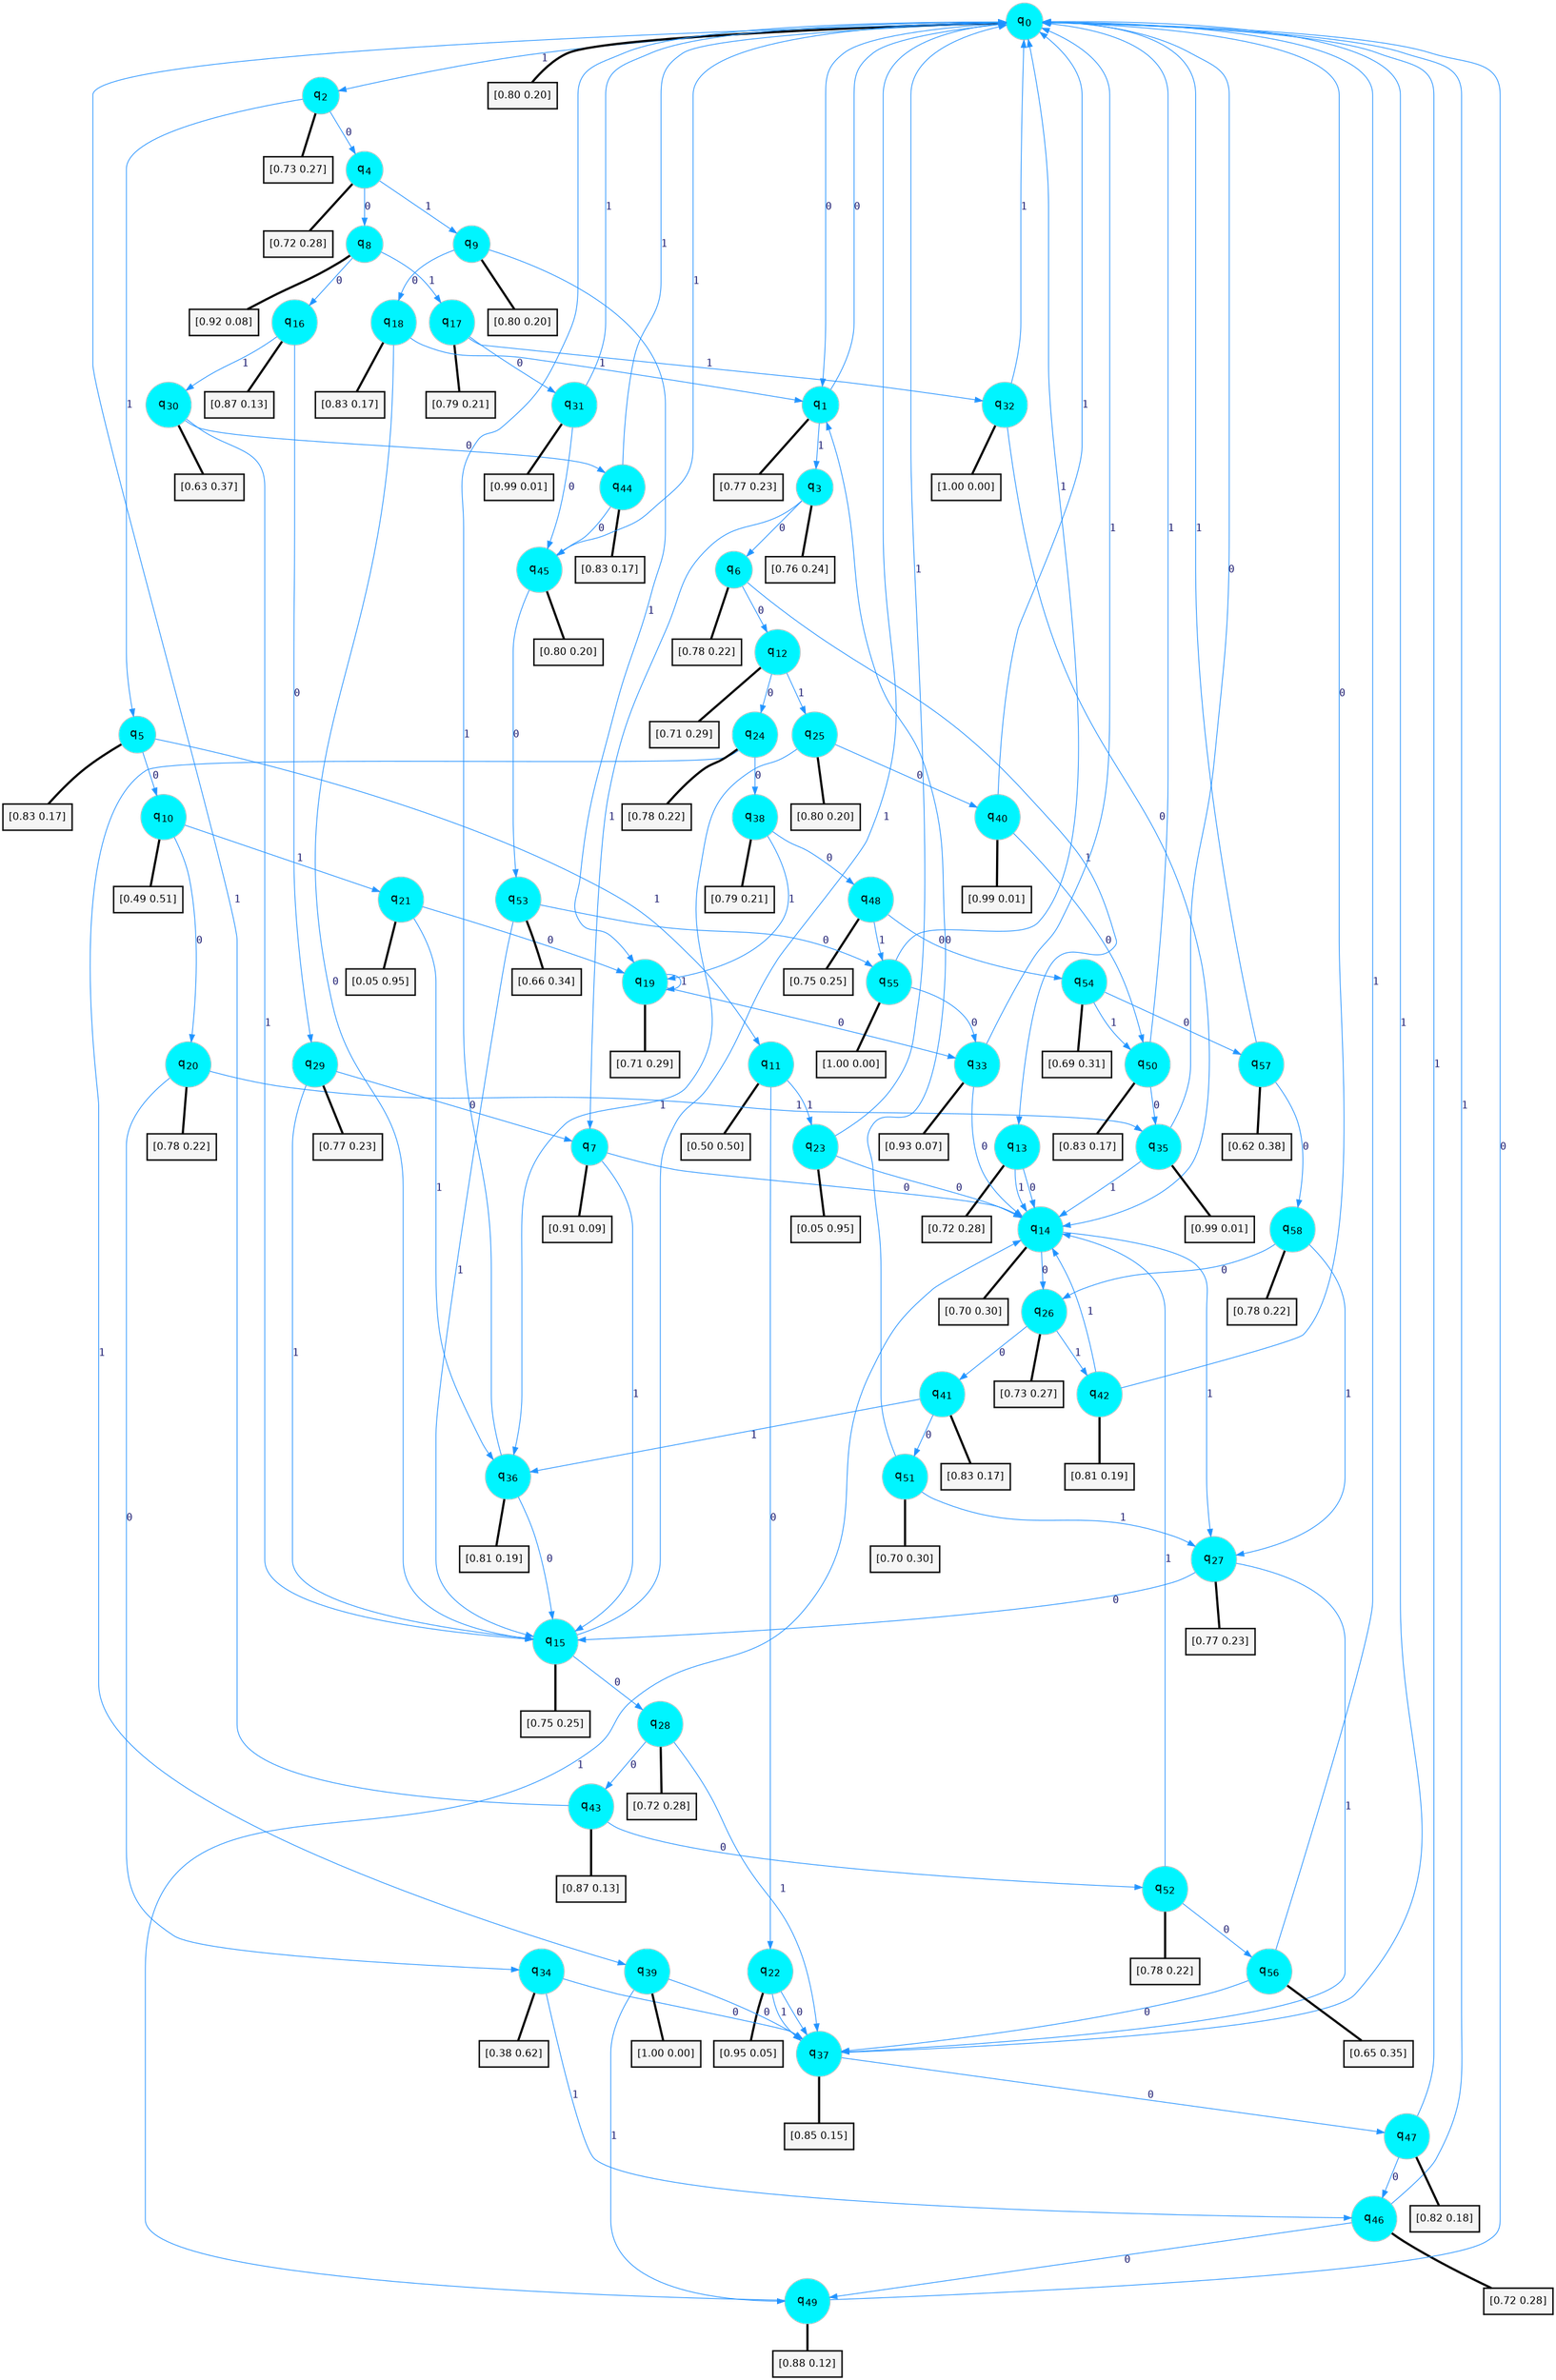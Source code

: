 digraph G {
graph [
bgcolor=transparent, dpi=300, rankdir=TD, size="40,25"];
node [
color=gray, fillcolor=turquoise1, fontcolor=black, fontname=Helvetica, fontsize=16, fontweight=bold, shape=circle, style=filled];
edge [
arrowsize=1, color=dodgerblue1, fontcolor=midnightblue, fontname=courier, fontweight=bold, penwidth=1, style=solid, weight=20];
0[label=<q<SUB>0</SUB>>];
1[label=<q<SUB>1</SUB>>];
2[label=<q<SUB>2</SUB>>];
3[label=<q<SUB>3</SUB>>];
4[label=<q<SUB>4</SUB>>];
5[label=<q<SUB>5</SUB>>];
6[label=<q<SUB>6</SUB>>];
7[label=<q<SUB>7</SUB>>];
8[label=<q<SUB>8</SUB>>];
9[label=<q<SUB>9</SUB>>];
10[label=<q<SUB>10</SUB>>];
11[label=<q<SUB>11</SUB>>];
12[label=<q<SUB>12</SUB>>];
13[label=<q<SUB>13</SUB>>];
14[label=<q<SUB>14</SUB>>];
15[label=<q<SUB>15</SUB>>];
16[label=<q<SUB>16</SUB>>];
17[label=<q<SUB>17</SUB>>];
18[label=<q<SUB>18</SUB>>];
19[label=<q<SUB>19</SUB>>];
20[label=<q<SUB>20</SUB>>];
21[label=<q<SUB>21</SUB>>];
22[label=<q<SUB>22</SUB>>];
23[label=<q<SUB>23</SUB>>];
24[label=<q<SUB>24</SUB>>];
25[label=<q<SUB>25</SUB>>];
26[label=<q<SUB>26</SUB>>];
27[label=<q<SUB>27</SUB>>];
28[label=<q<SUB>28</SUB>>];
29[label=<q<SUB>29</SUB>>];
30[label=<q<SUB>30</SUB>>];
31[label=<q<SUB>31</SUB>>];
32[label=<q<SUB>32</SUB>>];
33[label=<q<SUB>33</SUB>>];
34[label=<q<SUB>34</SUB>>];
35[label=<q<SUB>35</SUB>>];
36[label=<q<SUB>36</SUB>>];
37[label=<q<SUB>37</SUB>>];
38[label=<q<SUB>38</SUB>>];
39[label=<q<SUB>39</SUB>>];
40[label=<q<SUB>40</SUB>>];
41[label=<q<SUB>41</SUB>>];
42[label=<q<SUB>42</SUB>>];
43[label=<q<SUB>43</SUB>>];
44[label=<q<SUB>44</SUB>>];
45[label=<q<SUB>45</SUB>>];
46[label=<q<SUB>46</SUB>>];
47[label=<q<SUB>47</SUB>>];
48[label=<q<SUB>48</SUB>>];
49[label=<q<SUB>49</SUB>>];
50[label=<q<SUB>50</SUB>>];
51[label=<q<SUB>51</SUB>>];
52[label=<q<SUB>52</SUB>>];
53[label=<q<SUB>53</SUB>>];
54[label=<q<SUB>54</SUB>>];
55[label=<q<SUB>55</SUB>>];
56[label=<q<SUB>56</SUB>>];
57[label=<q<SUB>57</SUB>>];
58[label=<q<SUB>58</SUB>>];
59[label="[0.80 0.20]", shape=box,fontcolor=black, fontname=Helvetica, fontsize=14, penwidth=2, fillcolor=whitesmoke,color=black];
60[label="[0.77 0.23]", shape=box,fontcolor=black, fontname=Helvetica, fontsize=14, penwidth=2, fillcolor=whitesmoke,color=black];
61[label="[0.73 0.27]", shape=box,fontcolor=black, fontname=Helvetica, fontsize=14, penwidth=2, fillcolor=whitesmoke,color=black];
62[label="[0.76 0.24]", shape=box,fontcolor=black, fontname=Helvetica, fontsize=14, penwidth=2, fillcolor=whitesmoke,color=black];
63[label="[0.72 0.28]", shape=box,fontcolor=black, fontname=Helvetica, fontsize=14, penwidth=2, fillcolor=whitesmoke,color=black];
64[label="[0.83 0.17]", shape=box,fontcolor=black, fontname=Helvetica, fontsize=14, penwidth=2, fillcolor=whitesmoke,color=black];
65[label="[0.78 0.22]", shape=box,fontcolor=black, fontname=Helvetica, fontsize=14, penwidth=2, fillcolor=whitesmoke,color=black];
66[label="[0.91 0.09]", shape=box,fontcolor=black, fontname=Helvetica, fontsize=14, penwidth=2, fillcolor=whitesmoke,color=black];
67[label="[0.92 0.08]", shape=box,fontcolor=black, fontname=Helvetica, fontsize=14, penwidth=2, fillcolor=whitesmoke,color=black];
68[label="[0.80 0.20]", shape=box,fontcolor=black, fontname=Helvetica, fontsize=14, penwidth=2, fillcolor=whitesmoke,color=black];
69[label="[0.49 0.51]", shape=box,fontcolor=black, fontname=Helvetica, fontsize=14, penwidth=2, fillcolor=whitesmoke,color=black];
70[label="[0.50 0.50]", shape=box,fontcolor=black, fontname=Helvetica, fontsize=14, penwidth=2, fillcolor=whitesmoke,color=black];
71[label="[0.71 0.29]", shape=box,fontcolor=black, fontname=Helvetica, fontsize=14, penwidth=2, fillcolor=whitesmoke,color=black];
72[label="[0.72 0.28]", shape=box,fontcolor=black, fontname=Helvetica, fontsize=14, penwidth=2, fillcolor=whitesmoke,color=black];
73[label="[0.70 0.30]", shape=box,fontcolor=black, fontname=Helvetica, fontsize=14, penwidth=2, fillcolor=whitesmoke,color=black];
74[label="[0.75 0.25]", shape=box,fontcolor=black, fontname=Helvetica, fontsize=14, penwidth=2, fillcolor=whitesmoke,color=black];
75[label="[0.87 0.13]", shape=box,fontcolor=black, fontname=Helvetica, fontsize=14, penwidth=2, fillcolor=whitesmoke,color=black];
76[label="[0.79 0.21]", shape=box,fontcolor=black, fontname=Helvetica, fontsize=14, penwidth=2, fillcolor=whitesmoke,color=black];
77[label="[0.83 0.17]", shape=box,fontcolor=black, fontname=Helvetica, fontsize=14, penwidth=2, fillcolor=whitesmoke,color=black];
78[label="[0.71 0.29]", shape=box,fontcolor=black, fontname=Helvetica, fontsize=14, penwidth=2, fillcolor=whitesmoke,color=black];
79[label="[0.78 0.22]", shape=box,fontcolor=black, fontname=Helvetica, fontsize=14, penwidth=2, fillcolor=whitesmoke,color=black];
80[label="[0.05 0.95]", shape=box,fontcolor=black, fontname=Helvetica, fontsize=14, penwidth=2, fillcolor=whitesmoke,color=black];
81[label="[0.95 0.05]", shape=box,fontcolor=black, fontname=Helvetica, fontsize=14, penwidth=2, fillcolor=whitesmoke,color=black];
82[label="[0.05 0.95]", shape=box,fontcolor=black, fontname=Helvetica, fontsize=14, penwidth=2, fillcolor=whitesmoke,color=black];
83[label="[0.78 0.22]", shape=box,fontcolor=black, fontname=Helvetica, fontsize=14, penwidth=2, fillcolor=whitesmoke,color=black];
84[label="[0.80 0.20]", shape=box,fontcolor=black, fontname=Helvetica, fontsize=14, penwidth=2, fillcolor=whitesmoke,color=black];
85[label="[0.73 0.27]", shape=box,fontcolor=black, fontname=Helvetica, fontsize=14, penwidth=2, fillcolor=whitesmoke,color=black];
86[label="[0.77 0.23]", shape=box,fontcolor=black, fontname=Helvetica, fontsize=14, penwidth=2, fillcolor=whitesmoke,color=black];
87[label="[0.72 0.28]", shape=box,fontcolor=black, fontname=Helvetica, fontsize=14, penwidth=2, fillcolor=whitesmoke,color=black];
88[label="[0.77 0.23]", shape=box,fontcolor=black, fontname=Helvetica, fontsize=14, penwidth=2, fillcolor=whitesmoke,color=black];
89[label="[0.63 0.37]", shape=box,fontcolor=black, fontname=Helvetica, fontsize=14, penwidth=2, fillcolor=whitesmoke,color=black];
90[label="[0.99 0.01]", shape=box,fontcolor=black, fontname=Helvetica, fontsize=14, penwidth=2, fillcolor=whitesmoke,color=black];
91[label="[1.00 0.00]", shape=box,fontcolor=black, fontname=Helvetica, fontsize=14, penwidth=2, fillcolor=whitesmoke,color=black];
92[label="[0.93 0.07]", shape=box,fontcolor=black, fontname=Helvetica, fontsize=14, penwidth=2, fillcolor=whitesmoke,color=black];
93[label="[0.38 0.62]", shape=box,fontcolor=black, fontname=Helvetica, fontsize=14, penwidth=2, fillcolor=whitesmoke,color=black];
94[label="[0.99 0.01]", shape=box,fontcolor=black, fontname=Helvetica, fontsize=14, penwidth=2, fillcolor=whitesmoke,color=black];
95[label="[0.81 0.19]", shape=box,fontcolor=black, fontname=Helvetica, fontsize=14, penwidth=2, fillcolor=whitesmoke,color=black];
96[label="[0.85 0.15]", shape=box,fontcolor=black, fontname=Helvetica, fontsize=14, penwidth=2, fillcolor=whitesmoke,color=black];
97[label="[0.79 0.21]", shape=box,fontcolor=black, fontname=Helvetica, fontsize=14, penwidth=2, fillcolor=whitesmoke,color=black];
98[label="[1.00 0.00]", shape=box,fontcolor=black, fontname=Helvetica, fontsize=14, penwidth=2, fillcolor=whitesmoke,color=black];
99[label="[0.99 0.01]", shape=box,fontcolor=black, fontname=Helvetica, fontsize=14, penwidth=2, fillcolor=whitesmoke,color=black];
100[label="[0.83 0.17]", shape=box,fontcolor=black, fontname=Helvetica, fontsize=14, penwidth=2, fillcolor=whitesmoke,color=black];
101[label="[0.81 0.19]", shape=box,fontcolor=black, fontname=Helvetica, fontsize=14, penwidth=2, fillcolor=whitesmoke,color=black];
102[label="[0.87 0.13]", shape=box,fontcolor=black, fontname=Helvetica, fontsize=14, penwidth=2, fillcolor=whitesmoke,color=black];
103[label="[0.83 0.17]", shape=box,fontcolor=black, fontname=Helvetica, fontsize=14, penwidth=2, fillcolor=whitesmoke,color=black];
104[label="[0.80 0.20]", shape=box,fontcolor=black, fontname=Helvetica, fontsize=14, penwidth=2, fillcolor=whitesmoke,color=black];
105[label="[0.72 0.28]", shape=box,fontcolor=black, fontname=Helvetica, fontsize=14, penwidth=2, fillcolor=whitesmoke,color=black];
106[label="[0.82 0.18]", shape=box,fontcolor=black, fontname=Helvetica, fontsize=14, penwidth=2, fillcolor=whitesmoke,color=black];
107[label="[0.75 0.25]", shape=box,fontcolor=black, fontname=Helvetica, fontsize=14, penwidth=2, fillcolor=whitesmoke,color=black];
108[label="[0.88 0.12]", shape=box,fontcolor=black, fontname=Helvetica, fontsize=14, penwidth=2, fillcolor=whitesmoke,color=black];
109[label="[0.83 0.17]", shape=box,fontcolor=black, fontname=Helvetica, fontsize=14, penwidth=2, fillcolor=whitesmoke,color=black];
110[label="[0.70 0.30]", shape=box,fontcolor=black, fontname=Helvetica, fontsize=14, penwidth=2, fillcolor=whitesmoke,color=black];
111[label="[0.78 0.22]", shape=box,fontcolor=black, fontname=Helvetica, fontsize=14, penwidth=2, fillcolor=whitesmoke,color=black];
112[label="[0.66 0.34]", shape=box,fontcolor=black, fontname=Helvetica, fontsize=14, penwidth=2, fillcolor=whitesmoke,color=black];
113[label="[0.69 0.31]", shape=box,fontcolor=black, fontname=Helvetica, fontsize=14, penwidth=2, fillcolor=whitesmoke,color=black];
114[label="[1.00 0.00]", shape=box,fontcolor=black, fontname=Helvetica, fontsize=14, penwidth=2, fillcolor=whitesmoke,color=black];
115[label="[0.65 0.35]", shape=box,fontcolor=black, fontname=Helvetica, fontsize=14, penwidth=2, fillcolor=whitesmoke,color=black];
116[label="[0.62 0.38]", shape=box,fontcolor=black, fontname=Helvetica, fontsize=14, penwidth=2, fillcolor=whitesmoke,color=black];
117[label="[0.78 0.22]", shape=box,fontcolor=black, fontname=Helvetica, fontsize=14, penwidth=2, fillcolor=whitesmoke,color=black];
0->1 [label=0];
0->2 [label=1];
0->59 [arrowhead=none, penwidth=3,color=black];
1->0 [label=0];
1->3 [label=1];
1->60 [arrowhead=none, penwidth=3,color=black];
2->4 [label=0];
2->5 [label=1];
2->61 [arrowhead=none, penwidth=3,color=black];
3->6 [label=0];
3->7 [label=1];
3->62 [arrowhead=none, penwidth=3,color=black];
4->8 [label=0];
4->9 [label=1];
4->63 [arrowhead=none, penwidth=3,color=black];
5->10 [label=0];
5->11 [label=1];
5->64 [arrowhead=none, penwidth=3,color=black];
6->12 [label=0];
6->13 [label=1];
6->65 [arrowhead=none, penwidth=3,color=black];
7->14 [label=0];
7->15 [label=1];
7->66 [arrowhead=none, penwidth=3,color=black];
8->16 [label=0];
8->17 [label=1];
8->67 [arrowhead=none, penwidth=3,color=black];
9->18 [label=0];
9->19 [label=1];
9->68 [arrowhead=none, penwidth=3,color=black];
10->20 [label=0];
10->21 [label=1];
10->69 [arrowhead=none, penwidth=3,color=black];
11->22 [label=0];
11->23 [label=1];
11->70 [arrowhead=none, penwidth=3,color=black];
12->24 [label=0];
12->25 [label=1];
12->71 [arrowhead=none, penwidth=3,color=black];
13->14 [label=0];
13->14 [label=1];
13->72 [arrowhead=none, penwidth=3,color=black];
14->26 [label=0];
14->27 [label=1];
14->73 [arrowhead=none, penwidth=3,color=black];
15->28 [label=0];
15->0 [label=1];
15->74 [arrowhead=none, penwidth=3,color=black];
16->29 [label=0];
16->30 [label=1];
16->75 [arrowhead=none, penwidth=3,color=black];
17->31 [label=0];
17->32 [label=1];
17->76 [arrowhead=none, penwidth=3,color=black];
18->15 [label=0];
18->1 [label=1];
18->77 [arrowhead=none, penwidth=3,color=black];
19->33 [label=0];
19->19 [label=1];
19->78 [arrowhead=none, penwidth=3,color=black];
20->34 [label=0];
20->35 [label=1];
20->79 [arrowhead=none, penwidth=3,color=black];
21->19 [label=0];
21->36 [label=1];
21->80 [arrowhead=none, penwidth=3,color=black];
22->37 [label=0];
22->37 [label=1];
22->81 [arrowhead=none, penwidth=3,color=black];
23->14 [label=0];
23->0 [label=1];
23->82 [arrowhead=none, penwidth=3,color=black];
24->38 [label=0];
24->39 [label=1];
24->83 [arrowhead=none, penwidth=3,color=black];
25->40 [label=0];
25->36 [label=1];
25->84 [arrowhead=none, penwidth=3,color=black];
26->41 [label=0];
26->42 [label=1];
26->85 [arrowhead=none, penwidth=3,color=black];
27->15 [label=0];
27->37 [label=1];
27->86 [arrowhead=none, penwidth=3,color=black];
28->43 [label=0];
28->37 [label=1];
28->87 [arrowhead=none, penwidth=3,color=black];
29->7 [label=0];
29->15 [label=1];
29->88 [arrowhead=none, penwidth=3,color=black];
30->44 [label=0];
30->15 [label=1];
30->89 [arrowhead=none, penwidth=3,color=black];
31->45 [label=0];
31->0 [label=1];
31->90 [arrowhead=none, penwidth=3,color=black];
32->14 [label=0];
32->0 [label=1];
32->91 [arrowhead=none, penwidth=3,color=black];
33->14 [label=0];
33->0 [label=1];
33->92 [arrowhead=none, penwidth=3,color=black];
34->37 [label=0];
34->46 [label=1];
34->93 [arrowhead=none, penwidth=3,color=black];
35->0 [label=0];
35->14 [label=1];
35->94 [arrowhead=none, penwidth=3,color=black];
36->15 [label=0];
36->0 [label=1];
36->95 [arrowhead=none, penwidth=3,color=black];
37->47 [label=0];
37->0 [label=1];
37->96 [arrowhead=none, penwidth=3,color=black];
38->48 [label=0];
38->19 [label=1];
38->97 [arrowhead=none, penwidth=3,color=black];
39->37 [label=0];
39->49 [label=1];
39->98 [arrowhead=none, penwidth=3,color=black];
40->50 [label=0];
40->0 [label=1];
40->99 [arrowhead=none, penwidth=3,color=black];
41->51 [label=0];
41->36 [label=1];
41->100 [arrowhead=none, penwidth=3,color=black];
42->0 [label=0];
42->14 [label=1];
42->101 [arrowhead=none, penwidth=3,color=black];
43->52 [label=0];
43->0 [label=1];
43->102 [arrowhead=none, penwidth=3,color=black];
44->45 [label=0];
44->0 [label=1];
44->103 [arrowhead=none, penwidth=3,color=black];
45->53 [label=0];
45->0 [label=1];
45->104 [arrowhead=none, penwidth=3,color=black];
46->49 [label=0];
46->0 [label=1];
46->105 [arrowhead=none, penwidth=3,color=black];
47->46 [label=0];
47->0 [label=1];
47->106 [arrowhead=none, penwidth=3,color=black];
48->54 [label=0];
48->55 [label=1];
48->107 [arrowhead=none, penwidth=3,color=black];
49->0 [label=0];
49->14 [label=1];
49->108 [arrowhead=none, penwidth=3,color=black];
50->35 [label=0];
50->0 [label=1];
50->109 [arrowhead=none, penwidth=3,color=black];
51->1 [label=0];
51->27 [label=1];
51->110 [arrowhead=none, penwidth=3,color=black];
52->56 [label=0];
52->14 [label=1];
52->111 [arrowhead=none, penwidth=3,color=black];
53->55 [label=0];
53->15 [label=1];
53->112 [arrowhead=none, penwidth=3,color=black];
54->57 [label=0];
54->50 [label=1];
54->113 [arrowhead=none, penwidth=3,color=black];
55->33 [label=0];
55->0 [label=1];
55->114 [arrowhead=none, penwidth=3,color=black];
56->37 [label=0];
56->0 [label=1];
56->115 [arrowhead=none, penwidth=3,color=black];
57->58 [label=0];
57->0 [label=1];
57->116 [arrowhead=none, penwidth=3,color=black];
58->26 [label=0];
58->27 [label=1];
58->117 [arrowhead=none, penwidth=3,color=black];
}
